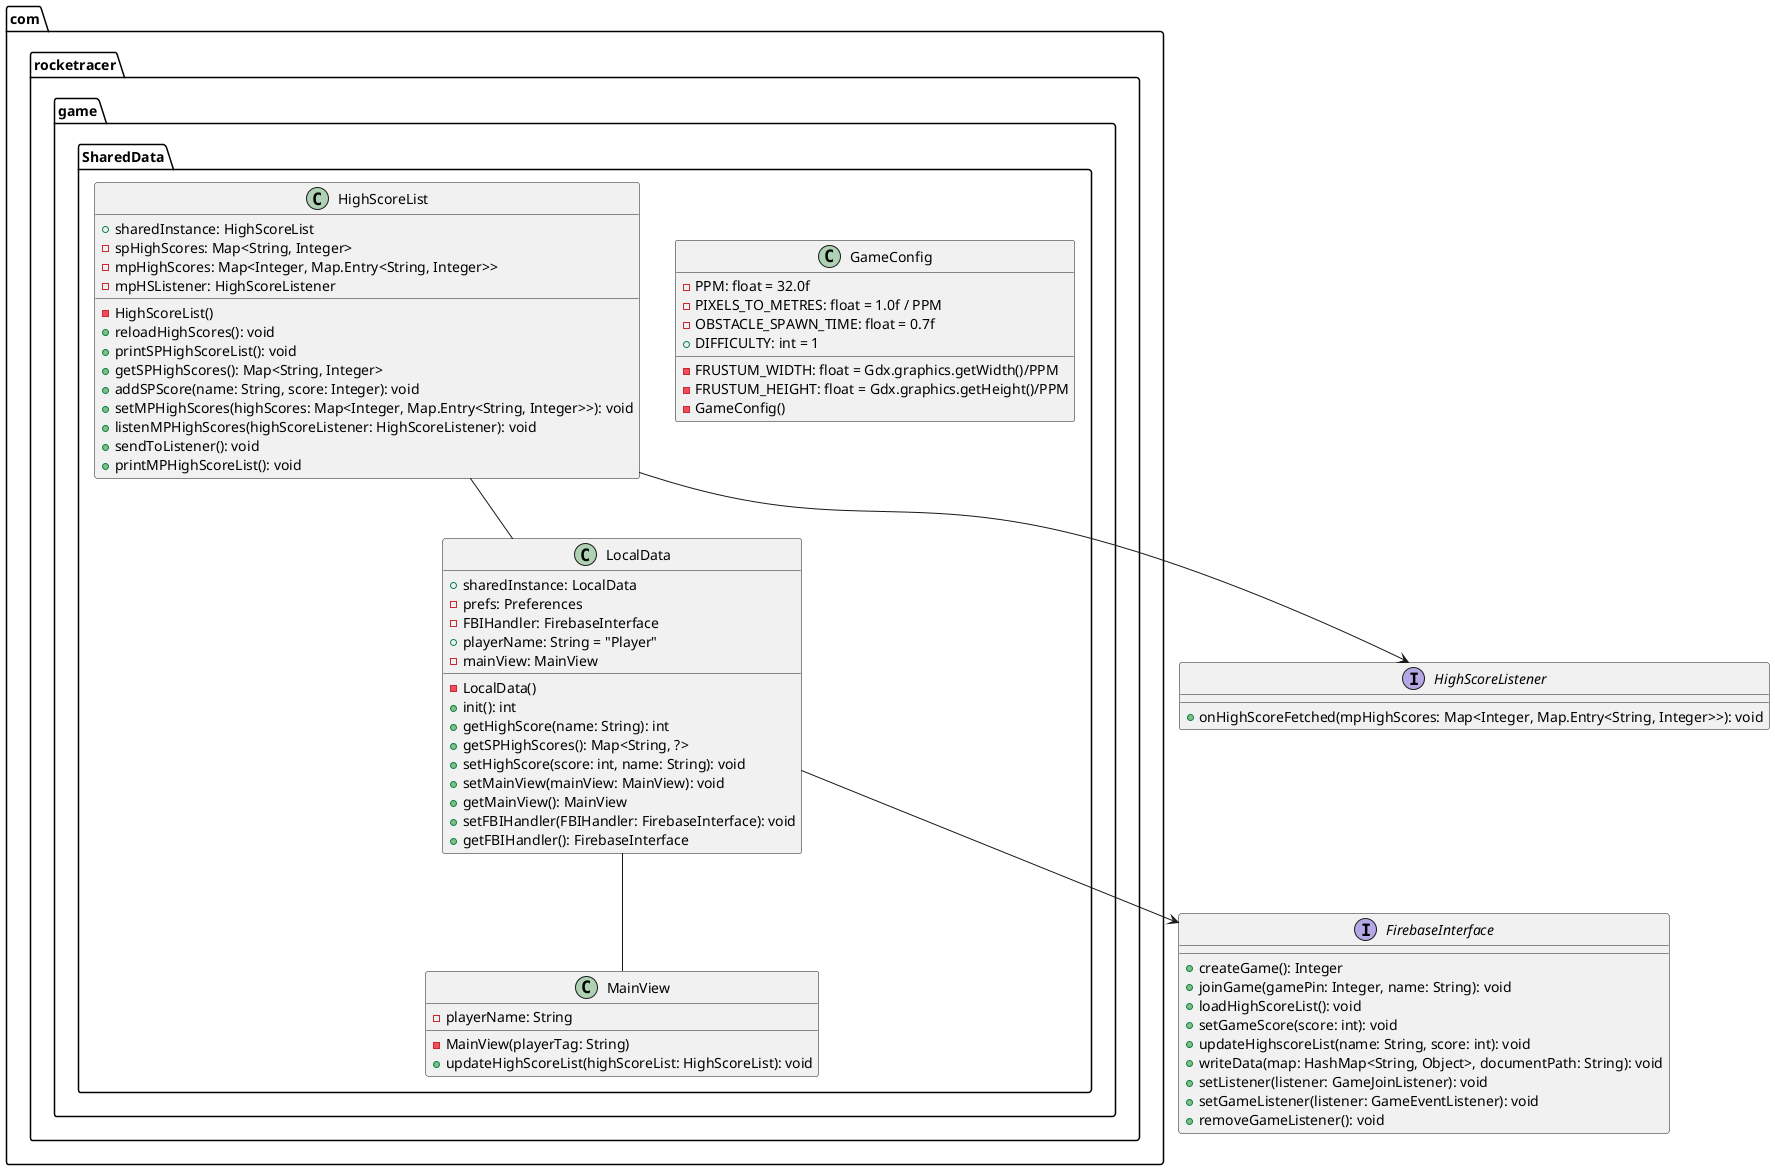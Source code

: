 @startuml
package com.rocketracer.game.SharedData {
  class GameConfig {
    - PPM: float = 32.0f
    - FRUSTUM_WIDTH: float = Gdx.graphics.getWidth()/PPM
    - FRUSTUM_HEIGHT: float = Gdx.graphics.getHeight()/PPM
    - PIXELS_TO_METRES: float = 1.0f / PPM
    - OBSTACLE_SPAWN_TIME: float = 0.7f
    + DIFFICULTY: int = 1
    - GameConfig()
  }
  
  class HighScoreList {
    + sharedInstance: HighScoreList
    - spHighScores: Map<String, Integer>
    - mpHighScores: Map<Integer, Map.Entry<String, Integer>>
    - mpHSListener: HighScoreListener
    - HighScoreList()
    + reloadHighScores(): void
    + printSPHighScoreList(): void
    + getSPHighScores(): Map<String, Integer>
    + addSPScore(name: String, score: Integer): void
    + setMPHighScores(highScores: Map<Integer, Map.Entry<String, Integer>>): void
    + listenMPHighScores(highScoreListener: HighScoreListener): void
    + sendToListener(): void
    + printMPHighScoreList(): void
  }
  
  class LocalData {
    + sharedInstance: LocalData
    - prefs: Preferences
    - FBIHandler: FirebaseInterface
    + playerName: String = "Player"
    - mainView: MainView
    - LocalData()
    + init(): int
    + getHighScore(name: String): int
    + getSPHighScores(): Map<String, ?>
    + setHighScore(score: int, name: String): void
    + setMainView(mainView: MainView): void
    + getMainView(): MainView
    + setFBIHandler(FBIHandler: FirebaseInterface): void
    + getFBIHandler(): FirebaseInterface
  }
  
  class MainView {
    - playerName: String
    - MainView(playerTag: String)
    + updateHighScoreList(highScoreList: HighScoreList): void
  }
}
interface FirebaseInterface {
    + createGame(): Integer
    + joinGame(gamePin: Integer, name: String): void
    + loadHighScoreList(): void
    + setGameScore(score: int): void
    + updateHighscoreList(name: String, score: int): void
    + writeData(map: HashMap<String, Object>, documentPath: String): void
    + setListener(listener: GameJoinListener): void
    + setGameListener(listener: GameEventListener): void
    + removeGameListener(): void
}
interface HighScoreListener {
    + onHighScoreFetched(mpHighScores: Map<Integer, Map.Entry<String, Integer>>): void
  }

  HighScoreList -- LocalData
  LocalData --> FirebaseInterface
  LocalData -- MainView
  HighScoreList --> HighScoreListener
@enduml
